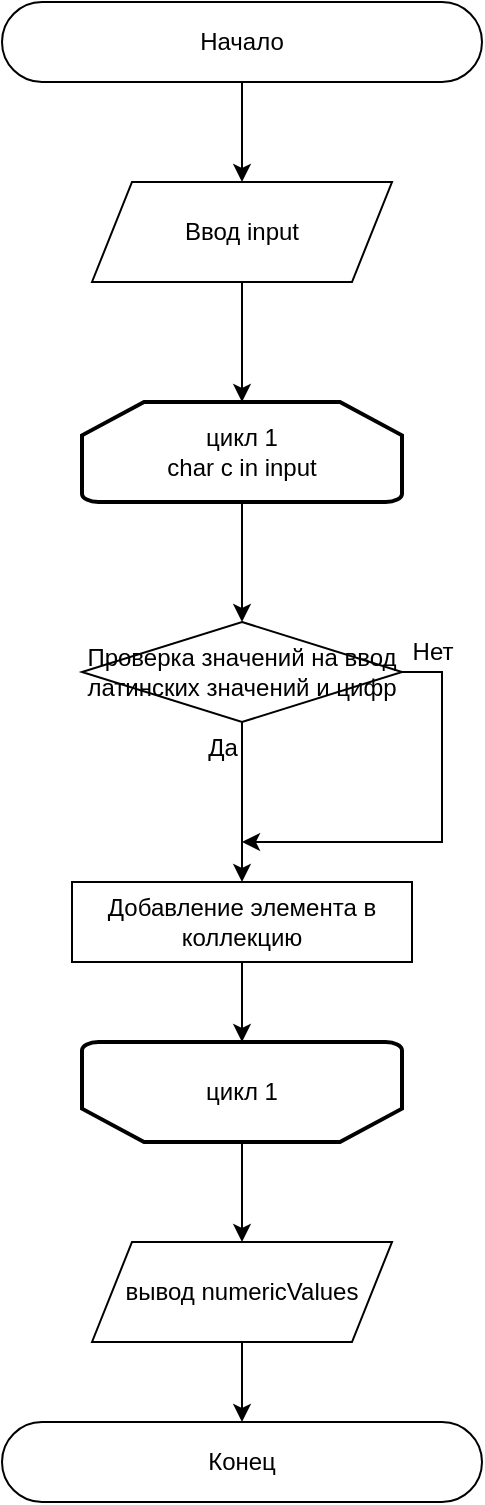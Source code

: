<mxfile version="22.1.2" type="device">
  <diagram name="Wireframe" id="O_iBGpvAYk920_aTWW0I">
    <mxGraphModel dx="1434" dy="844" grid="1" gridSize="10" guides="1" tooltips="1" connect="1" arrows="1" fold="1" page="1" pageScale="1" pageWidth="3300" pageHeight="4681" math="0" shadow="0">
      <root>
        <mxCell id="0" />
        <mxCell id="1" parent="0" />
        <mxCell id="pR8gxtkdVTreqYLZGD9T-7" style="edgeStyle=orthogonalEdgeStyle;rounded=0;orthogonalLoop=1;jettySize=auto;html=1;exitX=0.5;exitY=1;exitDx=0;exitDy=0;entryX=0.5;entryY=0;entryDx=0;entryDy=0;" edge="1" parent="1" source="pR8gxtkdVTreqYLZGD9T-2" target="pR8gxtkdVTreqYLZGD9T-3">
          <mxGeometry relative="1" as="geometry" />
        </mxCell>
        <mxCell id="pR8gxtkdVTreqYLZGD9T-2" value="Начало" style="rounded=1;whiteSpace=wrap;html=1;arcSize=50;" vertex="1" parent="1">
          <mxGeometry x="600" y="200" width="240" height="40" as="geometry" />
        </mxCell>
        <mxCell id="pR8gxtkdVTreqYLZGD9T-8" style="edgeStyle=orthogonalEdgeStyle;rounded=0;orthogonalLoop=1;jettySize=auto;html=1;exitX=0.5;exitY=1;exitDx=0;exitDy=0;" edge="1" parent="1" source="pR8gxtkdVTreqYLZGD9T-3" target="pR8gxtkdVTreqYLZGD9T-5">
          <mxGeometry relative="1" as="geometry">
            <mxPoint x="720" y="380" as="targetPoint" />
          </mxGeometry>
        </mxCell>
        <mxCell id="pR8gxtkdVTreqYLZGD9T-3" value="Ввод input" style="shape=parallelogram;perimeter=parallelogramPerimeter;whiteSpace=wrap;html=1;fixedSize=1;" vertex="1" parent="1">
          <mxGeometry x="645" y="290" width="150" height="50" as="geometry" />
        </mxCell>
        <mxCell id="pR8gxtkdVTreqYLZGD9T-10" style="edgeStyle=orthogonalEdgeStyle;rounded=0;orthogonalLoop=1;jettySize=auto;html=1;exitX=0.5;exitY=1;exitDx=0;exitDy=0;exitPerimeter=0;entryX=0.5;entryY=0;entryDx=0;entryDy=0;" edge="1" parent="1" source="pR8gxtkdVTreqYLZGD9T-5" target="pR8gxtkdVTreqYLZGD9T-6">
          <mxGeometry relative="1" as="geometry" />
        </mxCell>
        <mxCell id="pR8gxtkdVTreqYLZGD9T-5" value="цикл 1&lt;br&gt;char c in input" style="strokeWidth=2;html=1;shape=mxgraph.flowchart.loop_limit;whiteSpace=wrap;" vertex="1" parent="1">
          <mxGeometry x="640" y="400" width="160" height="50" as="geometry" />
        </mxCell>
        <mxCell id="pR8gxtkdVTreqYLZGD9T-12" style="edgeStyle=orthogonalEdgeStyle;rounded=0;orthogonalLoop=1;jettySize=auto;html=1;exitX=0.5;exitY=1;exitDx=0;exitDy=0;entryX=0.5;entryY=0;entryDx=0;entryDy=0;" edge="1" parent="1" source="pR8gxtkdVTreqYLZGD9T-6" target="pR8gxtkdVTreqYLZGD9T-11">
          <mxGeometry relative="1" as="geometry" />
        </mxCell>
        <mxCell id="pR8gxtkdVTreqYLZGD9T-13" style="edgeStyle=orthogonalEdgeStyle;rounded=0;orthogonalLoop=1;jettySize=auto;html=1;exitX=1;exitY=0.5;exitDx=0;exitDy=0;" edge="1" parent="1" source="pR8gxtkdVTreqYLZGD9T-6">
          <mxGeometry relative="1" as="geometry">
            <mxPoint x="720" y="620" as="targetPoint" />
            <Array as="points">
              <mxPoint x="820" y="535" />
              <mxPoint x="820" y="620" />
            </Array>
          </mxGeometry>
        </mxCell>
        <mxCell id="pR8gxtkdVTreqYLZGD9T-6" value="Проверка значений на ввод латинских значений и цифр" style="rhombus;whiteSpace=wrap;html=1;" vertex="1" parent="1">
          <mxGeometry x="640" y="510" width="160" height="50" as="geometry" />
        </mxCell>
        <mxCell id="pR8gxtkdVTreqYLZGD9T-11" value="Добавление элемента в коллекцию" style="rounded=0;whiteSpace=wrap;html=1;" vertex="1" parent="1">
          <mxGeometry x="635" y="640" width="170" height="40" as="geometry" />
        </mxCell>
        <mxCell id="pR8gxtkdVTreqYLZGD9T-21" style="edgeStyle=orthogonalEdgeStyle;rounded=0;orthogonalLoop=1;jettySize=auto;html=1;exitX=0.5;exitY=0;exitDx=0;exitDy=0;exitPerimeter=0;" edge="1" parent="1" source="pR8gxtkdVTreqYLZGD9T-14" target="pR8gxtkdVTreqYLZGD9T-18">
          <mxGeometry relative="1" as="geometry" />
        </mxCell>
        <mxCell id="pR8gxtkdVTreqYLZGD9T-14" value="" style="strokeWidth=2;html=1;shape=mxgraph.flowchart.loop_limit;whiteSpace=wrap;rotation=-180;" vertex="1" parent="1">
          <mxGeometry x="640" y="720" width="160" height="50" as="geometry" />
        </mxCell>
        <mxCell id="pR8gxtkdVTreqYLZGD9T-15" value="цикл 1" style="text;html=1;strokeColor=none;fillColor=none;align=center;verticalAlign=middle;whiteSpace=wrap;rounded=0;" vertex="1" parent="1">
          <mxGeometry x="690" y="730" width="60" height="30" as="geometry" />
        </mxCell>
        <mxCell id="pR8gxtkdVTreqYLZGD9T-22" style="edgeStyle=orthogonalEdgeStyle;rounded=0;orthogonalLoop=1;jettySize=auto;html=1;exitX=0.5;exitY=1;exitDx=0;exitDy=0;entryX=0.5;entryY=0;entryDx=0;entryDy=0;" edge="1" parent="1" source="pR8gxtkdVTreqYLZGD9T-18" target="pR8gxtkdVTreqYLZGD9T-19">
          <mxGeometry relative="1" as="geometry" />
        </mxCell>
        <mxCell id="pR8gxtkdVTreqYLZGD9T-18" value="вывод&amp;nbsp;numericValues" style="shape=parallelogram;perimeter=parallelogramPerimeter;whiteSpace=wrap;html=1;fixedSize=1;" vertex="1" parent="1">
          <mxGeometry x="645" y="820" width="150" height="50" as="geometry" />
        </mxCell>
        <mxCell id="pR8gxtkdVTreqYLZGD9T-19" value="Конец" style="rounded=1;whiteSpace=wrap;html=1;arcSize=50;" vertex="1" parent="1">
          <mxGeometry x="600" y="910" width="240" height="40" as="geometry" />
        </mxCell>
        <mxCell id="pR8gxtkdVTreqYLZGD9T-20" style="edgeStyle=orthogonalEdgeStyle;rounded=0;orthogonalLoop=1;jettySize=auto;html=1;exitX=0.5;exitY=1;exitDx=0;exitDy=0;entryX=0.5;entryY=1;entryDx=0;entryDy=0;entryPerimeter=0;" edge="1" parent="1" source="pR8gxtkdVTreqYLZGD9T-11" target="pR8gxtkdVTreqYLZGD9T-14">
          <mxGeometry relative="1" as="geometry" />
        </mxCell>
        <mxCell id="pR8gxtkdVTreqYLZGD9T-23" value="Да" style="text;html=1;align=center;verticalAlign=middle;resizable=0;points=[];autosize=1;strokeColor=none;fillColor=none;" vertex="1" parent="1">
          <mxGeometry x="690" y="558" width="40" height="30" as="geometry" />
        </mxCell>
        <mxCell id="pR8gxtkdVTreqYLZGD9T-24" value="Нет" style="text;html=1;align=center;verticalAlign=middle;resizable=0;points=[];autosize=1;strokeColor=none;fillColor=none;" vertex="1" parent="1">
          <mxGeometry x="795" y="510" width="40" height="30" as="geometry" />
        </mxCell>
      </root>
    </mxGraphModel>
  </diagram>
</mxfile>
